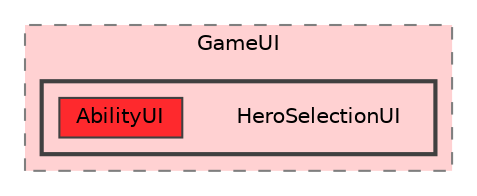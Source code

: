 digraph "C:/Users/PC/Documents/GitHub/Witch-Pack/WitchPack/Assets/Scripts/UI/GameUI/HeroSelectionUI"
{
 // LATEX_PDF_SIZE
  bgcolor="transparent";
  edge [fontname=Helvetica,fontsize=10,labelfontname=Helvetica,labelfontsize=10];
  node [fontname=Helvetica,fontsize=10,shape=box,height=0.2,width=0.4];
  compound=true
  subgraph clusterdir_8d0f54eefd2df055dbd4db0d985449ed {
    graph [ bgcolor="#ffd1d2", pencolor="grey50", label="GameUI", fontname=Helvetica,fontsize=10 style="filled,dashed", URL="dir_8d0f54eefd2df055dbd4db0d985449ed.html",tooltip=""]
  subgraph clusterdir_a3b1a652ece053d7f12478bf8929c3e2 {
    graph [ bgcolor="#ffd1d2", pencolor="grey25", label="", fontname=Helvetica,fontsize=10 style="filled,bold", URL="dir_a3b1a652ece053d7f12478bf8929c3e2.html",tooltip=""]
    dir_a3b1a652ece053d7f12478bf8929c3e2 [shape=plaintext, label="HeroSelectionUI"];
  dir_a002b6be83e64cb6011f2db3734d3c23 [label="AbilityUI", fillcolor="#fe292d", color="grey25", style="filled", URL="dir_a002b6be83e64cb6011f2db3734d3c23.html",tooltip=""];
  }
  }
}
